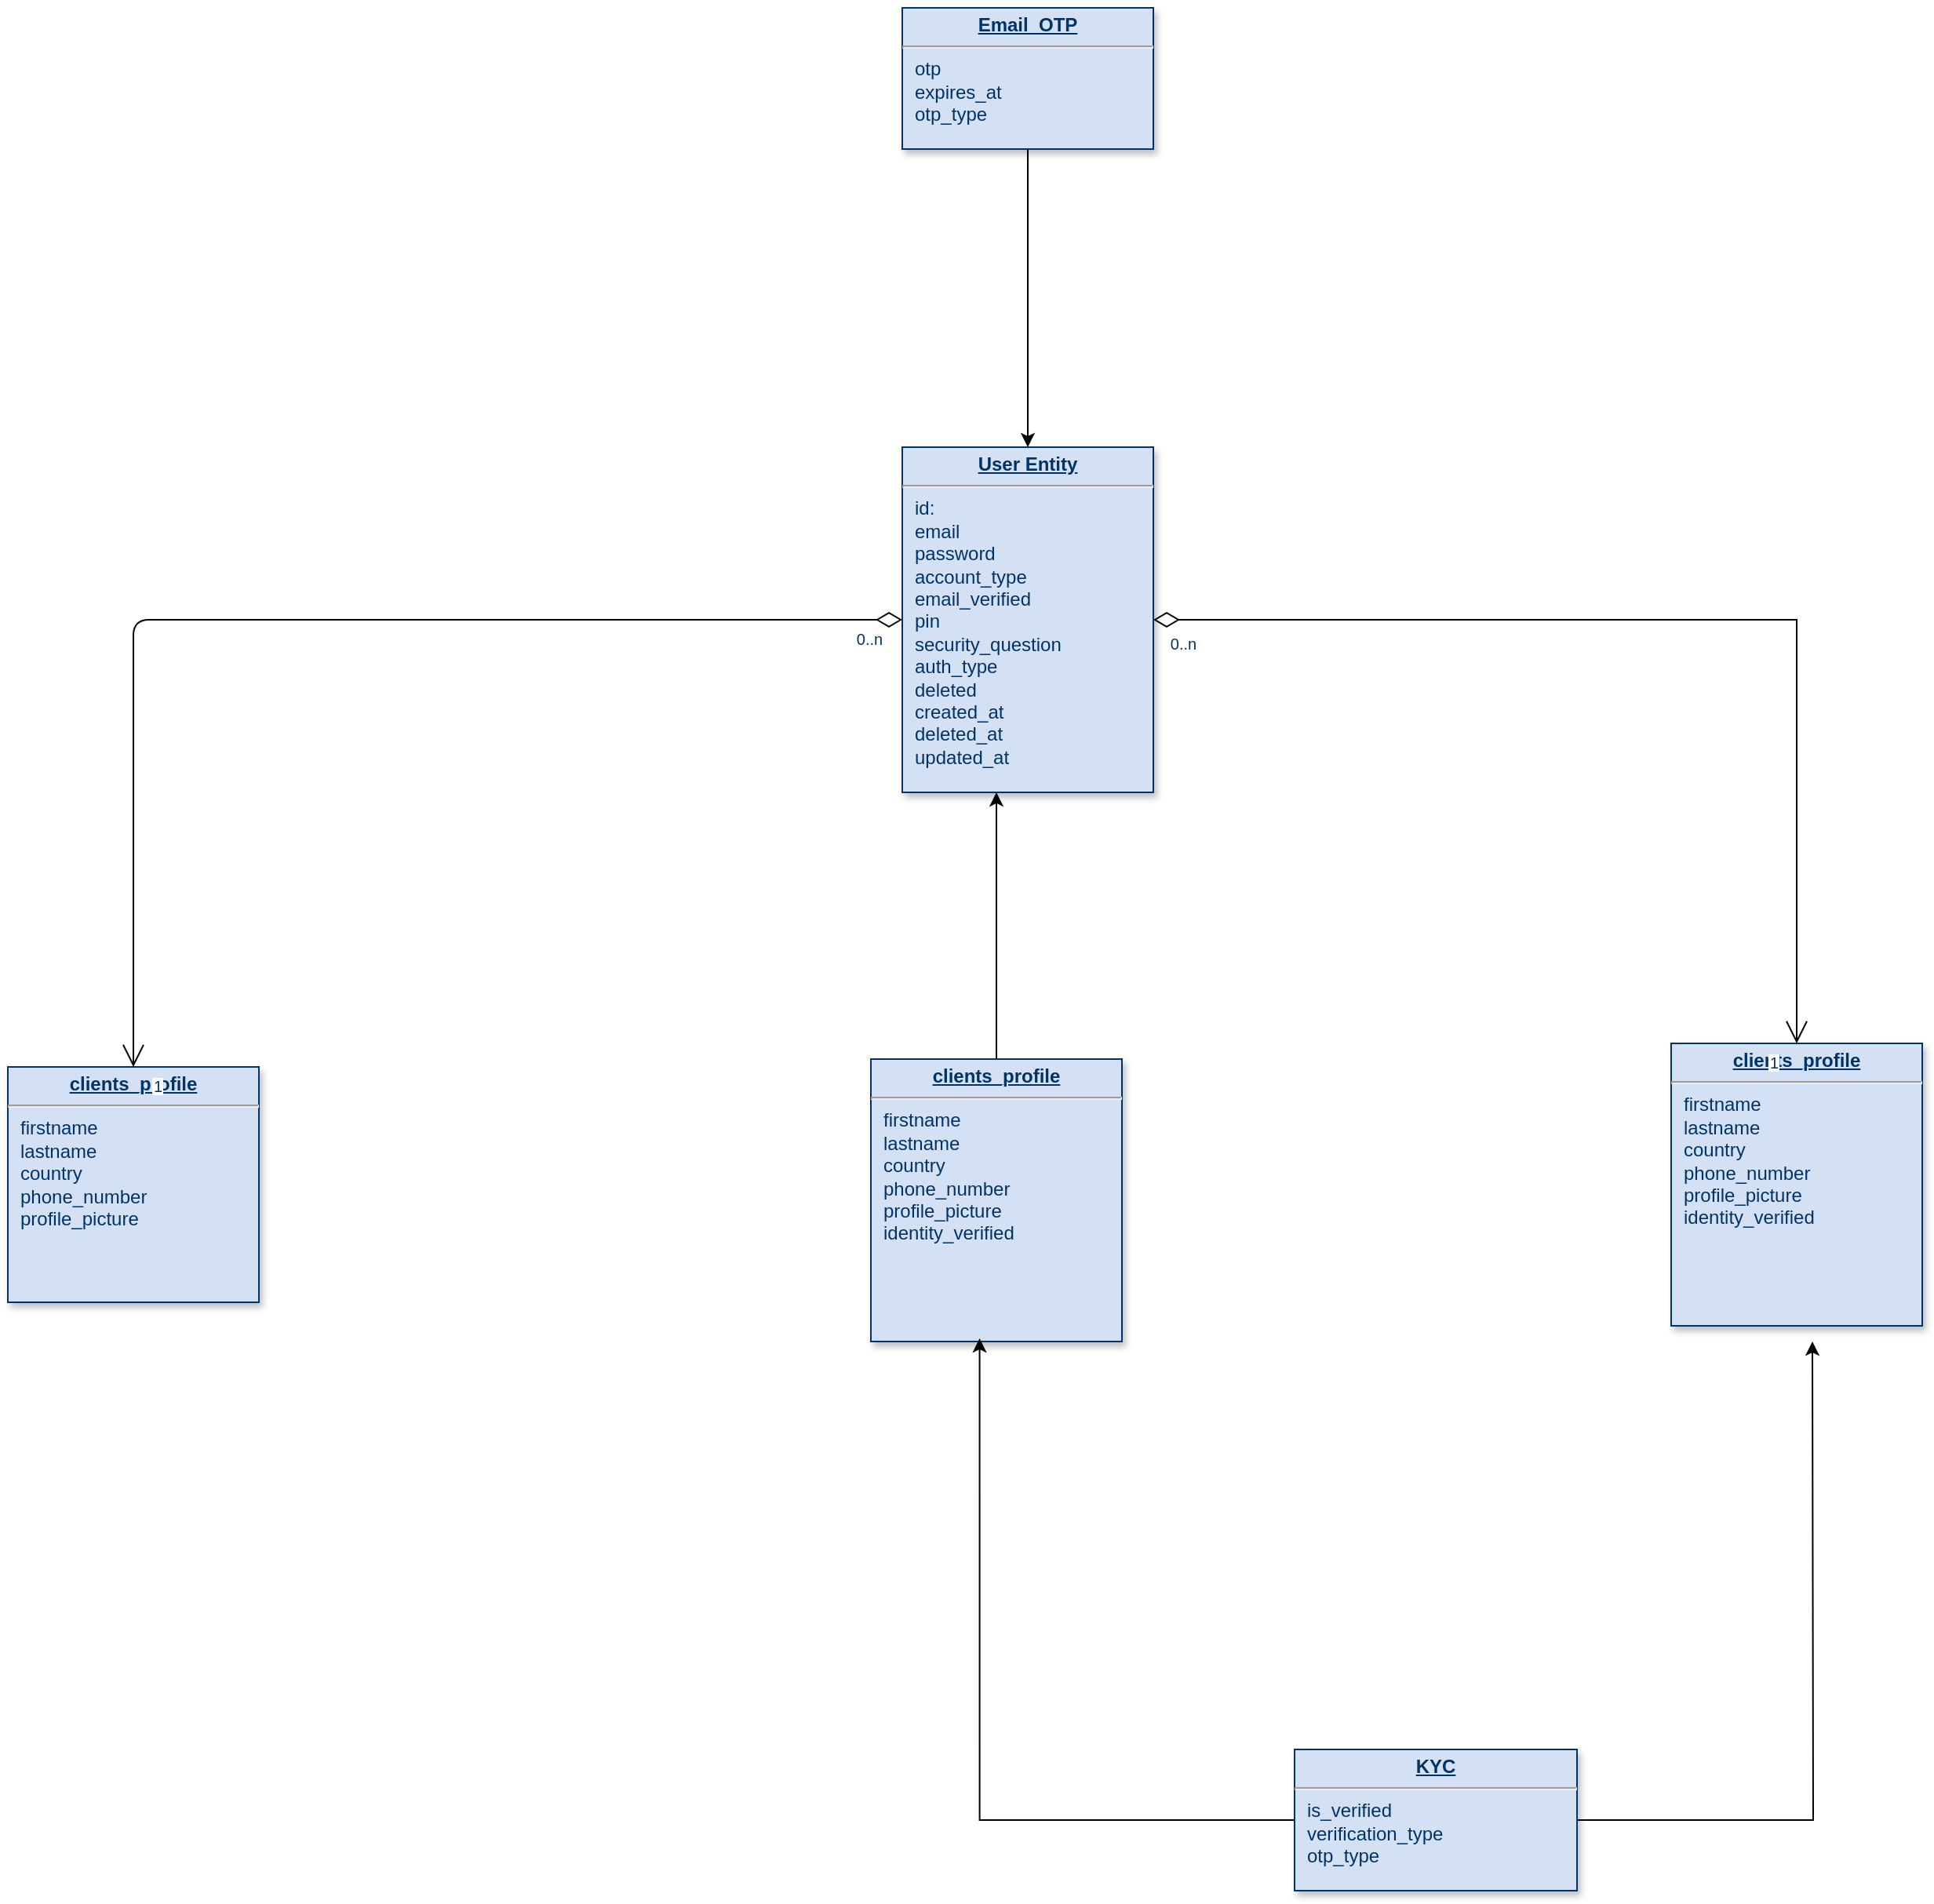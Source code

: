 <mxfile version="26.2.8">
  <diagram name="Page-1" id="efa7a0a1-bf9b-a30e-e6df-94a7791c09e9">
    <mxGraphModel dx="647" dy="390" grid="1" gridSize="10" guides="1" tooltips="1" connect="1" arrows="1" fold="1" page="1" pageScale="1" pageWidth="826" pageHeight="1169" background="none" math="0" shadow="0">
      <root>
        <mxCell id="0" />
        <mxCell id="1" parent="0" />
        <mxCell id="22" value="&lt;p style=&quot;text-decoration-line: underline; margin: 4px 0px 0px; text-align: center;&quot;&gt;&lt;b&gt;clients_profile&lt;/b&gt;&lt;/p&gt;&lt;hr&gt;&lt;p style=&quot;margin: 0px 0px 0px 8px;&quot;&gt;firstname&lt;/p&gt;&lt;p style=&quot;margin: 0px 0px 0px 8px;&quot;&gt;lastname&lt;/p&gt;&lt;p style=&quot;margin: 0px 0px 0px 8px;&quot;&gt;country&lt;/p&gt;&lt;p style=&quot;margin: 0px 0px 0px 8px;&quot;&gt;phone_number&lt;/p&gt;&lt;p style=&quot;margin: 0px 0px 0px 8px;&quot;&gt;profile_picture&lt;/p&gt;&lt;p style=&quot;margin: 0px 0px 0px 8px;&quot;&gt;identity_verified&lt;/p&gt;" style="verticalAlign=top;align=left;overflow=fill;fontSize=12;fontFamily=Helvetica;html=1;strokeColor=#003366;shadow=1;fillColor=#D4E1F5;fontColor=#003366" parent="1" vertex="1">
          <mxGeometry x="1290" y="820" width="160.0" height="180" as="geometry" />
        </mxCell>
        <mxCell id="24" value="&lt;p style=&quot;margin: 0px; margin-top: 4px; text-align: center; text-decoration: underline;&quot;&gt;&lt;b&gt;clients_profile&lt;/b&gt;&lt;/p&gt;&lt;hr&gt;&lt;p style=&quot;margin: 0px; margin-left: 8px;&quot;&gt;firstname&lt;/p&gt;&lt;p style=&quot;margin: 0px; margin-left: 8px;&quot;&gt;lastname&lt;/p&gt;&lt;p style=&quot;margin: 0px; margin-left: 8px;&quot;&gt;country&lt;/p&gt;&lt;p style=&quot;margin: 0px; margin-left: 8px;&quot;&gt;phone_number&lt;/p&gt;&lt;p style=&quot;margin: 0px; margin-left: 8px;&quot;&gt;profile_picture&lt;/p&gt;" style="verticalAlign=top;align=left;overflow=fill;fontSize=12;fontFamily=Helvetica;html=1;strokeColor=#003366;shadow=1;fillColor=#D4E1F5;fontColor=#003366" parent="1" vertex="1">
          <mxGeometry x="230.0" y="835.0" width="160" height="150" as="geometry" />
        </mxCell>
        <mxCell id="29" value="&lt;p style=&quot;margin: 0px; margin-top: 4px; text-align: center; text-decoration: underline;&quot;&gt;&lt;b&gt;User Entity&lt;/b&gt;&lt;/p&gt;&lt;hr&gt;&lt;p style=&quot;margin: 0px; margin-left: 8px;&quot;&gt;id:&lt;/p&gt;&lt;p style=&quot;margin: 0px; margin-left: 8px;&quot;&gt;email&lt;/p&gt;&lt;p style=&quot;margin: 0px; margin-left: 8px;&quot;&gt;&lt;span style=&quot;background-color: transparent; color: light-dark(rgb(0, 51, 102), rgb(161, 205, 249));&quot;&gt;password&lt;/span&gt;&lt;/p&gt;&lt;p style=&quot;margin: 0px; margin-left: 8px;&quot;&gt;&lt;span style=&quot;background-color: transparent; color: light-dark(rgb(0, 51, 102), rgb(161, 205, 249));&quot;&gt;account_type&lt;/span&gt;&lt;/p&gt;&lt;p style=&quot;margin: 0px; margin-left: 8px;&quot;&gt;&lt;span style=&quot;background-color: transparent; color: light-dark(rgb(0, 51, 102), rgb(161, 205, 249));&quot;&gt;email_verified&lt;/span&gt;&lt;/p&gt;&lt;p style=&quot;margin: 0px; margin-left: 8px;&quot;&gt;&lt;span style=&quot;background-color: transparent; color: light-dark(rgb(0, 51, 102), rgb(161, 205, 249));&quot;&gt;pin&lt;/span&gt;&lt;/p&gt;&lt;p style=&quot;margin: 0px; margin-left: 8px;&quot;&gt;&lt;span style=&quot;background-color: transparent; color: light-dark(rgb(0, 51, 102), rgb(161, 205, 249));&quot;&gt;security_question&lt;/span&gt;&lt;/p&gt;&lt;p style=&quot;margin: 0px; margin-left: 8px;&quot;&gt;auth_type&lt;/p&gt;&lt;p style=&quot;margin: 0px; margin-left: 8px;&quot;&gt;deleted&lt;/p&gt;&lt;p style=&quot;margin: 0px; margin-left: 8px;&quot;&gt;created_at&lt;/p&gt;&lt;p style=&quot;margin: 0px; margin-left: 8px;&quot;&gt;deleted_at&lt;/p&gt;&lt;p style=&quot;margin: 0px; margin-left: 8px;&quot;&gt;updated_at&lt;/p&gt;&lt;p style=&quot;margin: 0px; margin-left: 8px;&quot;&gt;&lt;br&gt;&lt;br&gt;&lt;/p&gt;" style="verticalAlign=top;align=left;overflow=fill;fontSize=12;fontFamily=Helvetica;html=1;strokeColor=#003366;shadow=1;fillColor=#D4E1F5;fontColor=#003366" parent="1" vertex="1">
          <mxGeometry x="800" y="440" width="160" height="220" as="geometry" />
        </mxCell>
        <mxCell id="48" value="" style="endArrow=open;endSize=12;startArrow=diamondThin;startSize=14;startFill=0;edgeStyle=orthogonalEdgeStyle;rounded=0;exitX=1;exitY=0.5;exitDx=0;exitDy=0;" parent="1" source="29" target="22" edge="1">
          <mxGeometry x="769.36" y="450" as="geometry">
            <mxPoint x="1110" y="250" as="sourcePoint" />
            <mxPoint x="1350" y="556.96" as="targetPoint" />
          </mxGeometry>
        </mxCell>
        <mxCell id="49" value="0..n" style="resizable=0;align=left;verticalAlign=top;labelBackgroundColor=#ffffff;fontSize=10;strokeColor=#003366;shadow=1;fillColor=#D4E1F5;fontColor=#003366" parent="48" connectable="0" vertex="1">
          <mxGeometry x="-1" relative="1" as="geometry">
            <mxPoint x="8.92" y="3.04" as="offset" />
          </mxGeometry>
        </mxCell>
        <mxCell id="50" value="1" style="resizable=0;align=right;verticalAlign=top;labelBackgroundColor=#ffffff;fontSize=10;strokeColor=#003366;shadow=1;fillColor=#D4E1F5;fontColor=#003366" parent="48" connectable="0" vertex="1">
          <mxGeometry x="1" relative="1" as="geometry">
            <mxPoint x="-10" as="offset" />
          </mxGeometry>
        </mxCell>
        <mxCell id="99" value="" style="endArrow=open;endSize=12;startArrow=diamondThin;startSize=14;startFill=0;edgeStyle=orthogonalEdgeStyle" parent="1" source="29" target="24" edge="1">
          <mxGeometry x="369.36" y="360" as="geometry">
            <mxPoint x="369.36" y="360" as="sourcePoint" />
            <mxPoint x="529.36" y="360" as="targetPoint" />
            <Array as="points" />
          </mxGeometry>
        </mxCell>
        <mxCell id="100" value="0..n" style="resizable=0;align=left;verticalAlign=top;labelBackgroundColor=#ffffff;fontSize=10;strokeColor=#003366;shadow=1;fillColor=#D4E1F5;fontColor=#003366" parent="99" connectable="0" vertex="1">
          <mxGeometry x="-1" relative="1" as="geometry">
            <mxPoint x="-31.08" as="offset" />
          </mxGeometry>
        </mxCell>
        <mxCell id="101" value="1" style="resizable=0;align=right;verticalAlign=top;labelBackgroundColor=#ffffff;fontSize=10;strokeColor=#003366;shadow=1;fillColor=#D4E1F5;fontColor=#003366" parent="99" connectable="0" vertex="1">
          <mxGeometry x="1" relative="1" as="geometry">
            <mxPoint x="20.0" y="1.895e-13" as="offset" />
          </mxGeometry>
        </mxCell>
        <mxCell id="-6I3jWFAplZgfN2gm321-114" value="&lt;p style=&quot;text-decoration-line: underline; margin: 4px 0px 0px; text-align: center;&quot;&gt;&lt;b&gt;clients_profile&lt;/b&gt;&lt;/p&gt;&lt;hr&gt;&lt;p style=&quot;margin: 0px 0px 0px 8px;&quot;&gt;firstname&lt;/p&gt;&lt;p style=&quot;margin: 0px 0px 0px 8px;&quot;&gt;lastname&lt;/p&gt;&lt;p style=&quot;margin: 0px 0px 0px 8px;&quot;&gt;country&lt;/p&gt;&lt;p style=&quot;margin: 0px 0px 0px 8px;&quot;&gt;phone_number&lt;/p&gt;&lt;p style=&quot;margin: 0px 0px 0px 8px;&quot;&gt;profile_picture&lt;/p&gt;&lt;p style=&quot;margin: 0px 0px 0px 8px;&quot;&gt;identity_verified&lt;/p&gt;" style="verticalAlign=top;align=left;overflow=fill;fontSize=12;fontFamily=Helvetica;html=1;strokeColor=#003366;shadow=1;fillColor=#D4E1F5;fontColor=#003366" vertex="1" parent="1">
          <mxGeometry x="780" y="830" width="160.0" height="180" as="geometry" />
        </mxCell>
        <mxCell id="-6I3jWFAplZgfN2gm321-118" style="edgeStyle=orthogonalEdgeStyle;rounded=0;orthogonalLoop=1;jettySize=auto;html=1;entryX=0.375;entryY=1;entryDx=0;entryDy=0;entryPerimeter=0;" edge="1" parent="1" source="-6I3jWFAplZgfN2gm321-114" target="29">
          <mxGeometry relative="1" as="geometry" />
        </mxCell>
        <mxCell id="-6I3jWFAplZgfN2gm321-120" style="edgeStyle=orthogonalEdgeStyle;rounded=0;orthogonalLoop=1;jettySize=auto;html=1;" edge="1" parent="1" source="-6I3jWFAplZgfN2gm321-119" target="29">
          <mxGeometry relative="1" as="geometry" />
        </mxCell>
        <mxCell id="-6I3jWFAplZgfN2gm321-119" value="&lt;p style=&quot;margin: 0px; margin-top: 4px; text-align: center; text-decoration: underline;&quot;&gt;&lt;strong&gt;Email_OTP&lt;/strong&gt;&lt;/p&gt;&lt;hr&gt;&lt;p style=&quot;margin: 0px; margin-left: 8px;&quot;&gt;&lt;span style=&quot;background-color: transparent; color: light-dark(rgb(0, 51, 102), rgb(161, 205, 249));&quot;&gt;otp&lt;/span&gt;&lt;/p&gt;&lt;p style=&quot;margin: 0px; margin-left: 8px;&quot;&gt;expires_at&lt;/p&gt;&lt;p style=&quot;margin: 0px; margin-left: 8px;&quot;&gt;otp_type&lt;/p&gt;" style="verticalAlign=top;align=left;overflow=fill;fontSize=12;fontFamily=Helvetica;html=1;strokeColor=#003366;shadow=1;fillColor=#D4E1F5;fontColor=#003366" vertex="1" parent="1">
          <mxGeometry x="800" y="160" width="160" height="90" as="geometry" />
        </mxCell>
        <mxCell id="-6I3jWFAplZgfN2gm321-122" style="edgeStyle=orthogonalEdgeStyle;rounded=0;orthogonalLoop=1;jettySize=auto;html=1;entryX=0.433;entryY=0.989;entryDx=0;entryDy=0;entryPerimeter=0;" edge="1" parent="1" source="-6I3jWFAplZgfN2gm321-121" target="-6I3jWFAplZgfN2gm321-114">
          <mxGeometry relative="1" as="geometry">
            <mxPoint x="850" y="1030" as="targetPoint" />
          </mxGeometry>
        </mxCell>
        <mxCell id="-6I3jWFAplZgfN2gm321-123" style="edgeStyle=orthogonalEdgeStyle;rounded=0;orthogonalLoop=1;jettySize=auto;html=1;" edge="1" parent="1" source="-6I3jWFAplZgfN2gm321-121">
          <mxGeometry relative="1" as="geometry">
            <mxPoint x="1380" y="1010" as="targetPoint" />
          </mxGeometry>
        </mxCell>
        <mxCell id="-6I3jWFAplZgfN2gm321-121" value="&lt;p style=&quot;margin: 0px; margin-top: 4px; text-align: center; text-decoration: underline;&quot;&gt;&lt;strong&gt;KYC&lt;/strong&gt;&lt;/p&gt;&lt;hr&gt;&lt;p style=&quot;margin: 0px; margin-left: 8px;&quot;&gt;is_verified&lt;/p&gt;&lt;p style=&quot;margin: 0px; margin-left: 8px;&quot;&gt;verification_type&lt;/p&gt;&lt;p style=&quot;margin: 0px; margin-left: 8px;&quot;&gt;otp_type&lt;/p&gt;" style="verticalAlign=top;align=left;overflow=fill;fontSize=12;fontFamily=Helvetica;html=1;strokeColor=#003366;shadow=1;fillColor=#D4E1F5;fontColor=#003366" vertex="1" parent="1">
          <mxGeometry x="1050" y="1270" width="180" height="90" as="geometry" />
        </mxCell>
      </root>
    </mxGraphModel>
  </diagram>
</mxfile>
